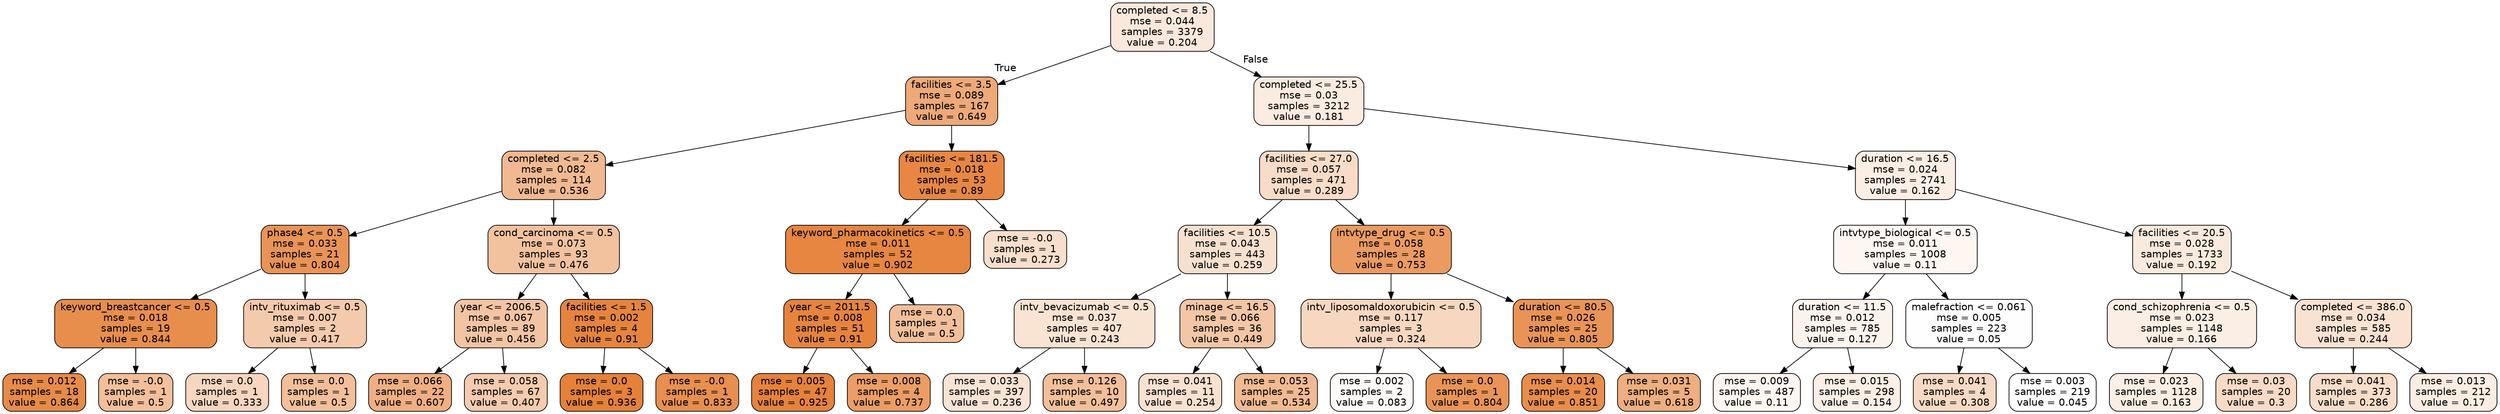digraph Tree {
node [shape=box, style="filled, rounded", color="black", fontname=helvetica] ;
edge [fontname=helvetica] ;
0 [label="completed <= 8.5\nmse = 0.044\nsamples = 3379\nvalue = 0.204", fillcolor="#e581392d"] ;
1 [label="facilities <= 3.5\nmse = 0.089\nsamples = 167\nvalue = 0.649", fillcolor="#e58139ad"] ;
0 -> 1 [labeldistance=2.5, labelangle=45, headlabel="True"] ;
2 [label="completed <= 2.5\nmse = 0.082\nsamples = 114\nvalue = 0.536", fillcolor="#e581398d"] ;
1 -> 2 ;
3 [label="phase4 <= 0.5\nmse = 0.033\nsamples = 21\nvalue = 0.804", fillcolor="#e58139d9"] ;
2 -> 3 ;
4 [label="keyword_breastcancer <= 0.5\nmse = 0.018\nsamples = 19\nvalue = 0.844", fillcolor="#e58139e5"] ;
3 -> 4 ;
5 [label="mse = 0.012\nsamples = 18\nvalue = 0.864", fillcolor="#e58139ea"] ;
4 -> 5 ;
6 [label="mse = -0.0\nsamples = 1\nvalue = 0.5", fillcolor="#e5813982"] ;
4 -> 6 ;
7 [label="intv_rituximab <= 0.5\nmse = 0.007\nsamples = 2\nvalue = 0.417", fillcolor="#e581396a"] ;
3 -> 7 ;
8 [label="mse = 0.0\nsamples = 1\nvalue = 0.333", fillcolor="#e5813952"] ;
7 -> 8 ;
9 [label="mse = 0.0\nsamples = 1\nvalue = 0.5", fillcolor="#e5813982"] ;
7 -> 9 ;
10 [label="cond_carcinoma <= 0.5\nmse = 0.073\nsamples = 93\nvalue = 0.476", fillcolor="#e581397b"] ;
2 -> 10 ;
11 [label="year <= 2006.5\nmse = 0.067\nsamples = 89\nvalue = 0.456", fillcolor="#e5813976"] ;
10 -> 11 ;
12 [label="mse = 0.066\nsamples = 22\nvalue = 0.607", fillcolor="#e58139a1"] ;
11 -> 12 ;
13 [label="mse = 0.058\nsamples = 67\nvalue = 0.407", fillcolor="#e5813968"] ;
11 -> 13 ;
14 [label="facilities <= 1.5\nmse = 0.002\nsamples = 4\nvalue = 0.91", fillcolor="#e58139f8"] ;
10 -> 14 ;
15 [label="mse = 0.0\nsamples = 3\nvalue = 0.936", fillcolor="#e58139ff"] ;
14 -> 15 ;
16 [label="mse = -0.0\nsamples = 1\nvalue = 0.833", fillcolor="#e58139e2"] ;
14 -> 16 ;
17 [label="facilities <= 181.5\nmse = 0.018\nsamples = 53\nvalue = 0.89", fillcolor="#e58139f2"] ;
1 -> 17 ;
18 [label="keyword_pharmacokinetics <= 0.5\nmse = 0.011\nsamples = 52\nvalue = 0.902", fillcolor="#e58139f5"] ;
17 -> 18 ;
19 [label="year <= 2011.5\nmse = 0.008\nsamples = 51\nvalue = 0.91", fillcolor="#e58139f8"] ;
18 -> 19 ;
20 [label="mse = 0.005\nsamples = 47\nvalue = 0.925", fillcolor="#e58139fc"] ;
19 -> 20 ;
21 [label="mse = 0.008\nsamples = 4\nvalue = 0.737", fillcolor="#e58139c6"] ;
19 -> 21 ;
22 [label="mse = 0.0\nsamples = 1\nvalue = 0.5", fillcolor="#e5813982"] ;
18 -> 22 ;
23 [label="mse = -0.0\nsamples = 1\nvalue = 0.273", fillcolor="#e5813941"] ;
17 -> 23 ;
24 [label="completed <= 25.5\nmse = 0.03\nsamples = 3212\nvalue = 0.181", fillcolor="#e5813927"] ;
0 -> 24 [labeldistance=2.5, labelangle=-45, headlabel="False"] ;
25 [label="facilities <= 27.0\nmse = 0.057\nsamples = 471\nvalue = 0.289", fillcolor="#e5813946"] ;
24 -> 25 ;
26 [label="facilities <= 10.5\nmse = 0.043\nsamples = 443\nvalue = 0.259", fillcolor="#e581393d"] ;
25 -> 26 ;
27 [label="intv_bevacizumab <= 0.5\nmse = 0.037\nsamples = 407\nvalue = 0.243", fillcolor="#e5813938"] ;
26 -> 27 ;
28 [label="mse = 0.033\nsamples = 397\nvalue = 0.236", fillcolor="#e5813937"] ;
27 -> 28 ;
29 [label="mse = 0.126\nsamples = 10\nvalue = 0.497", fillcolor="#e5813981"] ;
27 -> 29 ;
30 [label="minage <= 16.5\nmse = 0.066\nsamples = 36\nvalue = 0.449", fillcolor="#e5813973"] ;
26 -> 30 ;
31 [label="mse = 0.041\nsamples = 11\nvalue = 0.254", fillcolor="#e581393c"] ;
30 -> 31 ;
32 [label="mse = 0.053\nsamples = 25\nvalue = 0.534", fillcolor="#e581398c"] ;
30 -> 32 ;
33 [label="intvtype_drug <= 0.5\nmse = 0.058\nsamples = 28\nvalue = 0.753", fillcolor="#e58139cb"] ;
25 -> 33 ;
34 [label="intv_liposomaldoxorubicin <= 0.5\nmse = 0.117\nsamples = 3\nvalue = 0.324", fillcolor="#e5813950"] ;
33 -> 34 ;
35 [label="mse = 0.002\nsamples = 2\nvalue = 0.083", fillcolor="#e581390b"] ;
34 -> 35 ;
36 [label="mse = 0.0\nsamples = 1\nvalue = 0.804", fillcolor="#e58139d9"] ;
34 -> 36 ;
37 [label="duration <= 80.5\nmse = 0.026\nsamples = 25\nvalue = 0.805", fillcolor="#e58139d9"] ;
33 -> 37 ;
38 [label="mse = 0.014\nsamples = 20\nvalue = 0.851", fillcolor="#e58139e7"] ;
37 -> 38 ;
39 [label="mse = 0.031\nsamples = 5\nvalue = 0.618", fillcolor="#e58139a4"] ;
37 -> 39 ;
40 [label="duration <= 16.5\nmse = 0.024\nsamples = 2741\nvalue = 0.162", fillcolor="#e5813921"] ;
24 -> 40 ;
41 [label="intvtype_biological <= 0.5\nmse = 0.011\nsamples = 1008\nvalue = 0.11", fillcolor="#e5813912"] ;
40 -> 41 ;
42 [label="duration <= 11.5\nmse = 0.012\nsamples = 785\nvalue = 0.127", fillcolor="#e5813917"] ;
41 -> 42 ;
43 [label="mse = 0.009\nsamples = 487\nvalue = 0.11", fillcolor="#e5813913"] ;
42 -> 43 ;
44 [label="mse = 0.015\nsamples = 298\nvalue = 0.154", fillcolor="#e581391f"] ;
42 -> 44 ;
45 [label="malefraction <= 0.061\nmse = 0.005\nsamples = 223\nvalue = 0.05", fillcolor="#e5813901"] ;
41 -> 45 ;
46 [label="mse = 0.041\nsamples = 4\nvalue = 0.308", fillcolor="#e581394b"] ;
45 -> 46 ;
47 [label="mse = 0.003\nsamples = 219\nvalue = 0.045", fillcolor="#e5813900"] ;
45 -> 47 ;
48 [label="facilities <= 20.5\nmse = 0.028\nsamples = 1733\nvalue = 0.192", fillcolor="#e581392a"] ;
40 -> 48 ;
49 [label="cond_schizophrenia <= 0.5\nmse = 0.023\nsamples = 1148\nvalue = 0.166", fillcolor="#e5813922"] ;
48 -> 49 ;
50 [label="mse = 0.023\nsamples = 1128\nvalue = 0.163", fillcolor="#e5813922"] ;
49 -> 50 ;
51 [label="mse = 0.03\nsamples = 20\nvalue = 0.3", fillcolor="#e5813949"] ;
49 -> 51 ;
52 [label="completed <= 386.0\nmse = 0.034\nsamples = 585\nvalue = 0.244", fillcolor="#e5813939"] ;
48 -> 52 ;
53 [label="mse = 0.041\nsamples = 373\nvalue = 0.286", fillcolor="#e5813945"] ;
52 -> 53 ;
54 [label="mse = 0.013\nsamples = 212\nvalue = 0.17", fillcolor="#e5813924"] ;
52 -> 54 ;
}